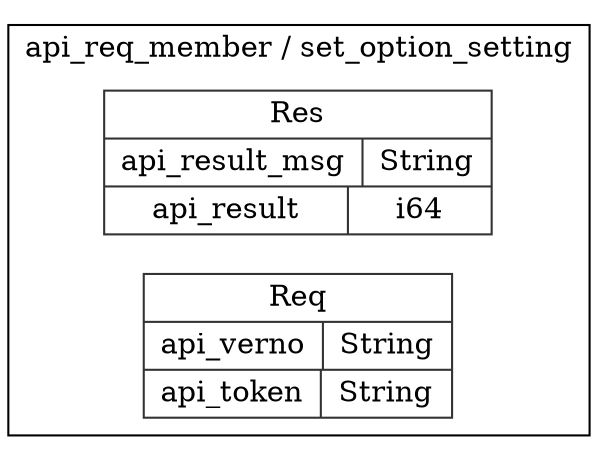 digraph {
  rankdir=LR;
  subgraph cluster_0 {
    label="api_req_member / set_option_setting";
    node [style="filled", color=white, style="solid", color=gray20];
    api_req_member__set_option_setting__Res [label="<Res> Res  | { api_result_msg | <api_result_msg> String } | { api_result | <api_result> i64 }", shape=record];
    api_req_member__set_option_setting__Req [label="<Req> Req  | { api_verno | <api_verno> String } | { api_token | <api_token> String }", shape=record];
  }
}

